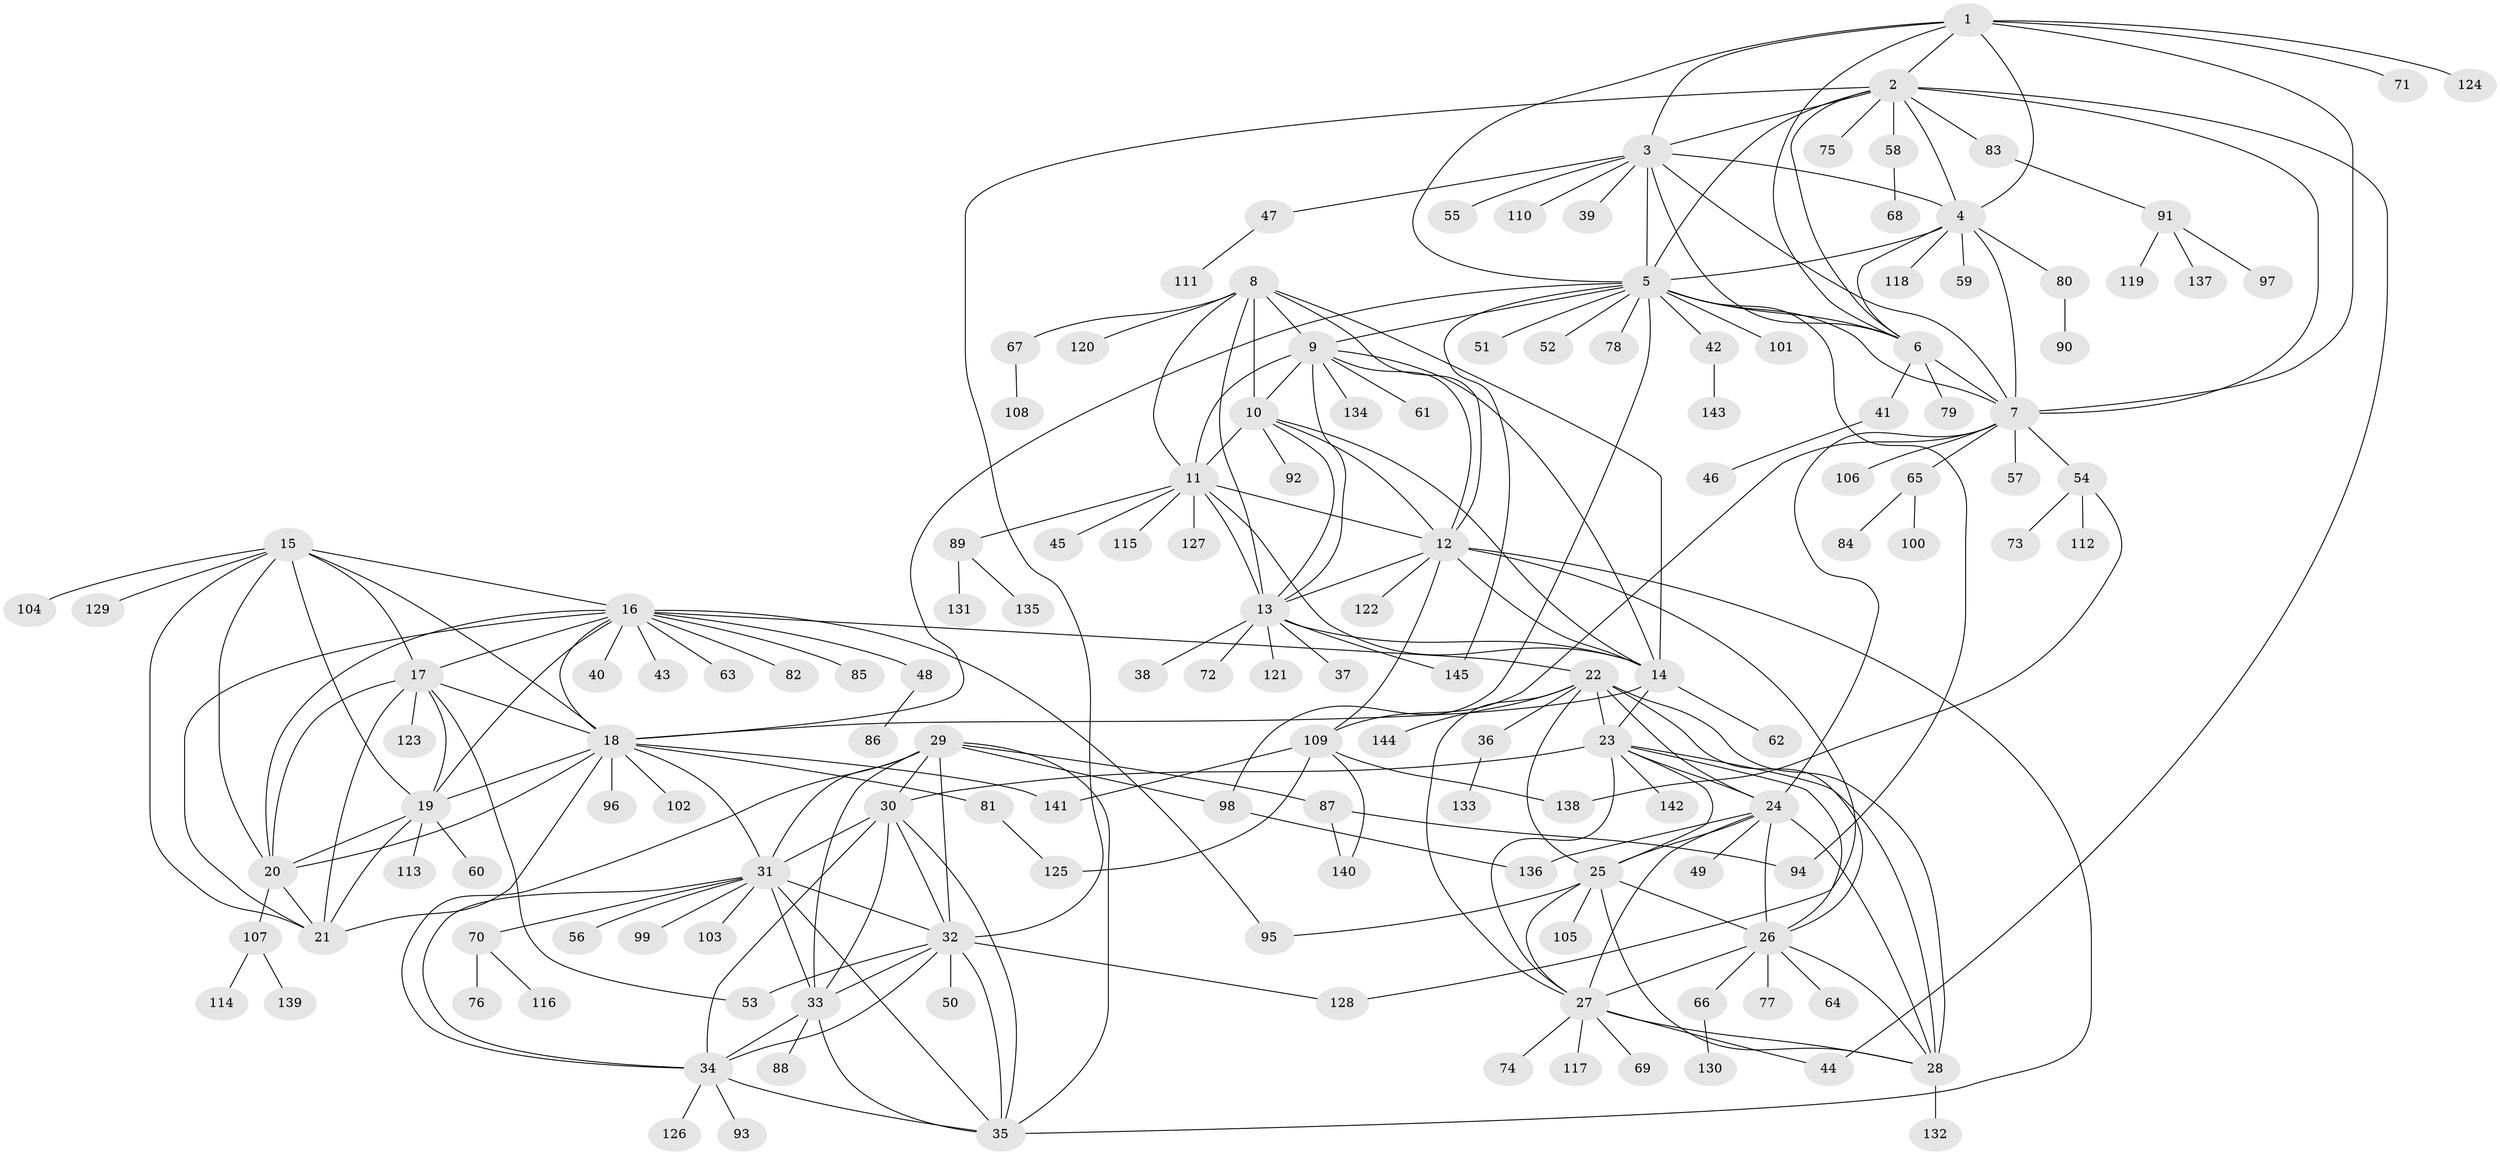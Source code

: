 // coarse degree distribution, {2: 0.13333333333333333, 11: 0.022222222222222223, 1: 0.6, 10: 0.022222222222222223, 6: 0.022222222222222223, 9: 0.06666666666666667, 15: 0.022222222222222223, 3: 0.022222222222222223, 5: 0.06666666666666667, 4: 0.022222222222222223}
// Generated by graph-tools (version 1.1) at 2025/37/03/04/25 23:37:43]
// undirected, 145 vertices, 238 edges
graph export_dot {
  node [color=gray90,style=filled];
  1;
  2;
  3;
  4;
  5;
  6;
  7;
  8;
  9;
  10;
  11;
  12;
  13;
  14;
  15;
  16;
  17;
  18;
  19;
  20;
  21;
  22;
  23;
  24;
  25;
  26;
  27;
  28;
  29;
  30;
  31;
  32;
  33;
  34;
  35;
  36;
  37;
  38;
  39;
  40;
  41;
  42;
  43;
  44;
  45;
  46;
  47;
  48;
  49;
  50;
  51;
  52;
  53;
  54;
  55;
  56;
  57;
  58;
  59;
  60;
  61;
  62;
  63;
  64;
  65;
  66;
  67;
  68;
  69;
  70;
  71;
  72;
  73;
  74;
  75;
  76;
  77;
  78;
  79;
  80;
  81;
  82;
  83;
  84;
  85;
  86;
  87;
  88;
  89;
  90;
  91;
  92;
  93;
  94;
  95;
  96;
  97;
  98;
  99;
  100;
  101;
  102;
  103;
  104;
  105;
  106;
  107;
  108;
  109;
  110;
  111;
  112;
  113;
  114;
  115;
  116;
  117;
  118;
  119;
  120;
  121;
  122;
  123;
  124;
  125;
  126;
  127;
  128;
  129;
  130;
  131;
  132;
  133;
  134;
  135;
  136;
  137;
  138;
  139;
  140;
  141;
  142;
  143;
  144;
  145;
  1 -- 2;
  1 -- 3;
  1 -- 4;
  1 -- 5;
  1 -- 6;
  1 -- 7;
  1 -- 71;
  1 -- 124;
  2 -- 3;
  2 -- 4;
  2 -- 5;
  2 -- 6;
  2 -- 7;
  2 -- 32;
  2 -- 44;
  2 -- 58;
  2 -- 75;
  2 -- 83;
  3 -- 4;
  3 -- 5;
  3 -- 6;
  3 -- 7;
  3 -- 39;
  3 -- 47;
  3 -- 55;
  3 -- 110;
  4 -- 5;
  4 -- 6;
  4 -- 7;
  4 -- 59;
  4 -- 80;
  4 -- 118;
  5 -- 6;
  5 -- 7;
  5 -- 9;
  5 -- 18;
  5 -- 42;
  5 -- 51;
  5 -- 52;
  5 -- 78;
  5 -- 94;
  5 -- 98;
  5 -- 101;
  5 -- 145;
  6 -- 7;
  6 -- 41;
  6 -- 79;
  7 -- 24;
  7 -- 54;
  7 -- 57;
  7 -- 65;
  7 -- 106;
  7 -- 109;
  8 -- 9;
  8 -- 10;
  8 -- 11;
  8 -- 12;
  8 -- 13;
  8 -- 14;
  8 -- 67;
  8 -- 120;
  9 -- 10;
  9 -- 11;
  9 -- 12;
  9 -- 13;
  9 -- 14;
  9 -- 61;
  9 -- 134;
  10 -- 11;
  10 -- 12;
  10 -- 13;
  10 -- 14;
  10 -- 92;
  11 -- 12;
  11 -- 13;
  11 -- 14;
  11 -- 45;
  11 -- 89;
  11 -- 115;
  11 -- 127;
  12 -- 13;
  12 -- 14;
  12 -- 35;
  12 -- 109;
  12 -- 122;
  12 -- 128;
  13 -- 14;
  13 -- 37;
  13 -- 38;
  13 -- 72;
  13 -- 121;
  13 -- 145;
  14 -- 18;
  14 -- 23;
  14 -- 62;
  15 -- 16;
  15 -- 17;
  15 -- 18;
  15 -- 19;
  15 -- 20;
  15 -- 21;
  15 -- 104;
  15 -- 129;
  16 -- 17;
  16 -- 18;
  16 -- 19;
  16 -- 20;
  16 -- 21;
  16 -- 22;
  16 -- 40;
  16 -- 43;
  16 -- 48;
  16 -- 63;
  16 -- 82;
  16 -- 85;
  16 -- 95;
  17 -- 18;
  17 -- 19;
  17 -- 20;
  17 -- 21;
  17 -- 53;
  17 -- 123;
  18 -- 19;
  18 -- 20;
  18 -- 21;
  18 -- 31;
  18 -- 81;
  18 -- 96;
  18 -- 102;
  18 -- 141;
  19 -- 20;
  19 -- 21;
  19 -- 60;
  19 -- 113;
  20 -- 21;
  20 -- 107;
  22 -- 23;
  22 -- 24;
  22 -- 25;
  22 -- 26;
  22 -- 27;
  22 -- 28;
  22 -- 36;
  22 -- 144;
  23 -- 24;
  23 -- 25;
  23 -- 26;
  23 -- 27;
  23 -- 28;
  23 -- 30;
  23 -- 142;
  24 -- 25;
  24 -- 26;
  24 -- 27;
  24 -- 28;
  24 -- 49;
  24 -- 136;
  25 -- 26;
  25 -- 27;
  25 -- 28;
  25 -- 95;
  25 -- 105;
  26 -- 27;
  26 -- 28;
  26 -- 64;
  26 -- 66;
  26 -- 77;
  27 -- 28;
  27 -- 44;
  27 -- 69;
  27 -- 74;
  27 -- 117;
  28 -- 132;
  29 -- 30;
  29 -- 31;
  29 -- 32;
  29 -- 33;
  29 -- 34;
  29 -- 35;
  29 -- 87;
  29 -- 98;
  30 -- 31;
  30 -- 32;
  30 -- 33;
  30 -- 34;
  30 -- 35;
  31 -- 32;
  31 -- 33;
  31 -- 34;
  31 -- 35;
  31 -- 56;
  31 -- 70;
  31 -- 99;
  31 -- 103;
  32 -- 33;
  32 -- 34;
  32 -- 35;
  32 -- 50;
  32 -- 53;
  32 -- 128;
  33 -- 34;
  33 -- 35;
  33 -- 88;
  34 -- 35;
  34 -- 93;
  34 -- 126;
  36 -- 133;
  41 -- 46;
  42 -- 143;
  47 -- 111;
  48 -- 86;
  54 -- 73;
  54 -- 112;
  54 -- 138;
  58 -- 68;
  65 -- 84;
  65 -- 100;
  66 -- 130;
  67 -- 108;
  70 -- 76;
  70 -- 116;
  80 -- 90;
  81 -- 125;
  83 -- 91;
  87 -- 94;
  87 -- 140;
  89 -- 131;
  89 -- 135;
  91 -- 97;
  91 -- 119;
  91 -- 137;
  98 -- 136;
  107 -- 114;
  107 -- 139;
  109 -- 125;
  109 -- 138;
  109 -- 140;
  109 -- 141;
}
